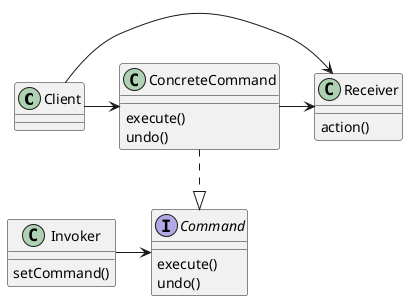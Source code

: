 @startuml
Client -> Receiver
Client -> ConcreteCommand
ConcreteCommand -> Receiver
ConcreteCommand ..|> Command
Invoker -> Command

class Invoker {
    setCommand()
}

class Receiver {
    action()
}

interface Command {
    execute()
    undo()
}

class ConcreteCommand{
    execute()
    undo()
}
@enduml